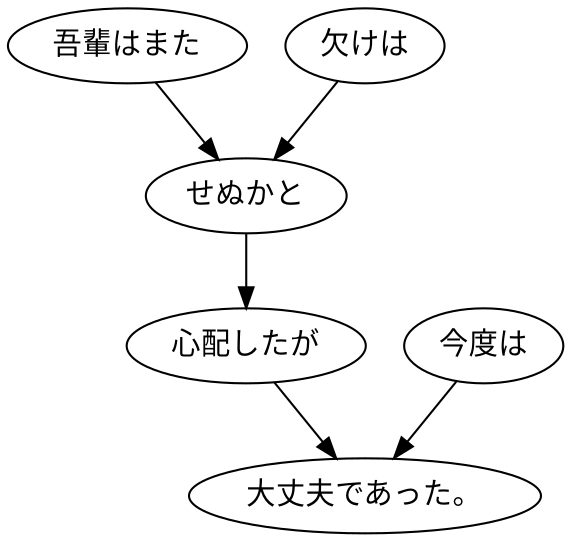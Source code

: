 digraph graph422 {
	node0 [label="吾輩はまた"];
	node1 [label="欠けは"];
	node2 [label="せぬかと"];
	node3 [label="心配したが"];
	node4 [label="今度は"];
	node5 [label="大丈夫であった。"];
	node0 -> node2;
	node1 -> node2;
	node2 -> node3;
	node3 -> node5;
	node4 -> node5;
}
